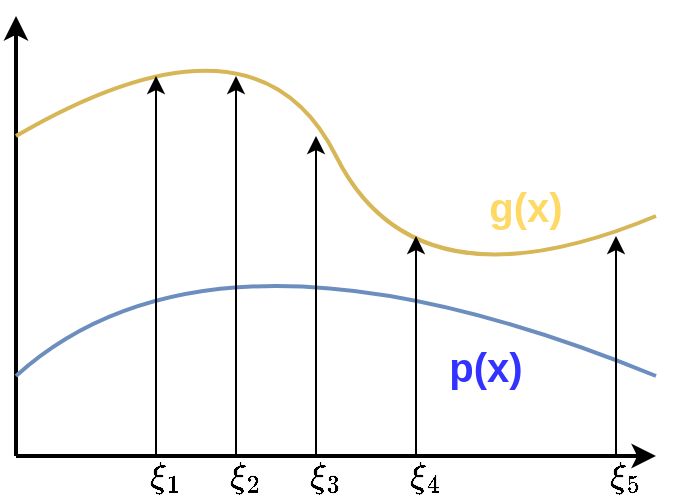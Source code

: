 <mxfile version="13.4.1" type="device"><diagram id="tEDs52iZRlNImswrXZkv" name="Page-1"><mxGraphModel dx="446" dy="626" grid="1" gridSize="10" guides="1" tooltips="1" connect="1" arrows="1" fold="1" page="1" pageScale="1" pageWidth="827" pageHeight="1169" math="1" shadow="0"><root><mxCell id="0"/><mxCell id="1" parent="0"/><mxCell id="eTplULyDjXF0AtOubsyo-1" value="" style="endArrow=classic;html=1;fontSize=19;strokeWidth=2;" edge="1" parent="1"><mxGeometry width="50" height="50" relative="1" as="geometry"><mxPoint x="240" y="600" as="sourcePoint"/><mxPoint x="560" y="600" as="targetPoint"/></mxGeometry></mxCell><mxCell id="eTplULyDjXF0AtOubsyo-2" value="" style="endArrow=classic;html=1;fontSize=19;strokeWidth=2;" edge="1" parent="1"><mxGeometry width="50" height="50" relative="1" as="geometry"><mxPoint x="240" y="600" as="sourcePoint"/><mxPoint x="240" y="380" as="targetPoint"/></mxGeometry></mxCell><mxCell id="eTplULyDjXF0AtOubsyo-3" value="" style="curved=1;endArrow=none;html=1;endFill=0;fillColor=#fff2cc;strokeColor=#d6b656;fontSize=19;strokeWidth=2;" edge="1" parent="1"><mxGeometry width="50" height="50" relative="1" as="geometry"><mxPoint x="240" y="440" as="sourcePoint"/><mxPoint x="560" y="480" as="targetPoint"/><Array as="points"><mxPoint x="360" y="370"/><mxPoint x="440" y="530"/></Array></mxGeometry></mxCell><mxCell id="eTplULyDjXF0AtOubsyo-6" value="" style="curved=1;endArrow=none;html=1;endFill=0;fillColor=#dae8fc;strokeColor=#6c8ebf;fontSize=19;strokeWidth=2;" edge="1" parent="1"><mxGeometry width="50" height="50" relative="1" as="geometry"><mxPoint x="240" y="560" as="sourcePoint"/><mxPoint x="560" y="560" as="targetPoint"/><Array as="points"><mxPoint x="340" y="470"/></Array></mxGeometry></mxCell><mxCell id="eTplULyDjXF0AtOubsyo-7" value="&lt;font style=&quot;font-size: 20px&quot;&gt;g(x)&lt;/font&gt;" style="text;html=1;strokeColor=none;fillColor=none;align=center;verticalAlign=middle;whiteSpace=wrap;rounded=0;fontColor=#FFD966;fontStyle=1" vertex="1" parent="1"><mxGeometry x="470" y="460" width="50" height="30" as="geometry"/></mxCell><mxCell id="eTplULyDjXF0AtOubsyo-8" value="&lt;font style=&quot;font-size: 20px&quot;&gt;p(x)&lt;/font&gt;" style="text;html=1;strokeColor=none;fillColor=none;align=center;verticalAlign=middle;whiteSpace=wrap;rounded=0;fontStyle=1;fontColor=#3333FF;" vertex="1" parent="1"><mxGeometry x="450" y="540" width="50" height="30" as="geometry"/></mxCell><mxCell id="eTplULyDjXF0AtOubsyo-9" value="" style="endArrow=classic;html=1;strokeWidth=1;fontSize=12;fontColor=#3333FF;" edge="1" parent="1"><mxGeometry width="50" height="50" relative="1" as="geometry"><mxPoint x="310" y="600" as="sourcePoint"/><mxPoint x="310" y="410" as="targetPoint"/></mxGeometry></mxCell><mxCell id="eTplULyDjXF0AtOubsyo-10" value="" style="endArrow=classic;html=1;strokeWidth=1;fontSize=12;fontColor=#3333FF;" edge="1" parent="1"><mxGeometry width="50" height="50" relative="1" as="geometry"><mxPoint x="350" y="600" as="sourcePoint"/><mxPoint x="350" y="410" as="targetPoint"/></mxGeometry></mxCell><mxCell id="eTplULyDjXF0AtOubsyo-11" value="" style="endArrow=classic;html=1;strokeWidth=1;fontSize=12;fontColor=#3333FF;" edge="1" parent="1"><mxGeometry width="50" height="50" relative="1" as="geometry"><mxPoint x="440" y="600" as="sourcePoint"/><mxPoint x="440" y="490" as="targetPoint"/></mxGeometry></mxCell><mxCell id="eTplULyDjXF0AtOubsyo-12" value="" style="endArrow=classic;html=1;strokeWidth=1;fontSize=12;fontColor=#3333FF;" edge="1" parent="1"><mxGeometry width="50" height="50" relative="1" as="geometry"><mxPoint x="540" y="600" as="sourcePoint"/><mxPoint x="540" y="490" as="targetPoint"/></mxGeometry></mxCell><mxCell id="eTplULyDjXF0AtOubsyo-14" value="" style="endArrow=classic;html=1;strokeWidth=1;fontSize=12;fontColor=#3333FF;" edge="1" parent="1"><mxGeometry width="50" height="50" relative="1" as="geometry"><mxPoint x="390" y="600" as="sourcePoint"/><mxPoint x="390" y="440" as="targetPoint"/></mxGeometry></mxCell><mxCell id="eTplULyDjXF0AtOubsyo-15" value="$$\xi_1$$" style="text;html=1;strokeColor=none;fillColor=none;align=center;verticalAlign=middle;whiteSpace=wrap;rounded=0;fontSize=15;" vertex="1" parent="1"><mxGeometry x="300" y="600" width="30" height="20" as="geometry"/></mxCell><mxCell id="eTplULyDjXF0AtOubsyo-16" value="$$\xi_2$$" style="text;html=1;strokeColor=none;fillColor=none;align=center;verticalAlign=middle;whiteSpace=wrap;rounded=0;fontSize=15;" vertex="1" parent="1"><mxGeometry x="340" y="600" width="30" height="20" as="geometry"/></mxCell><mxCell id="eTplULyDjXF0AtOubsyo-17" value="$$\xi_3$$" style="text;html=1;strokeColor=none;fillColor=none;align=center;verticalAlign=middle;whiteSpace=wrap;rounded=0;fontSize=15;" vertex="1" parent="1"><mxGeometry x="380" y="600" width="30" height="20" as="geometry"/></mxCell><mxCell id="eTplULyDjXF0AtOubsyo-18" value="$$\xi_4$$" style="text;html=1;strokeColor=none;fillColor=none;align=center;verticalAlign=middle;whiteSpace=wrap;rounded=0;fontSize=15;" vertex="1" parent="1"><mxGeometry x="430" y="600" width="30" height="20" as="geometry"/></mxCell><mxCell id="eTplULyDjXF0AtOubsyo-19" value="$$\xi_5$$" style="text;html=1;strokeColor=none;fillColor=none;align=center;verticalAlign=middle;whiteSpace=wrap;rounded=0;fontSize=15;" vertex="1" parent="1"><mxGeometry x="530" y="600" width="30" height="20" as="geometry"/></mxCell></root></mxGraphModel></diagram></mxfile>